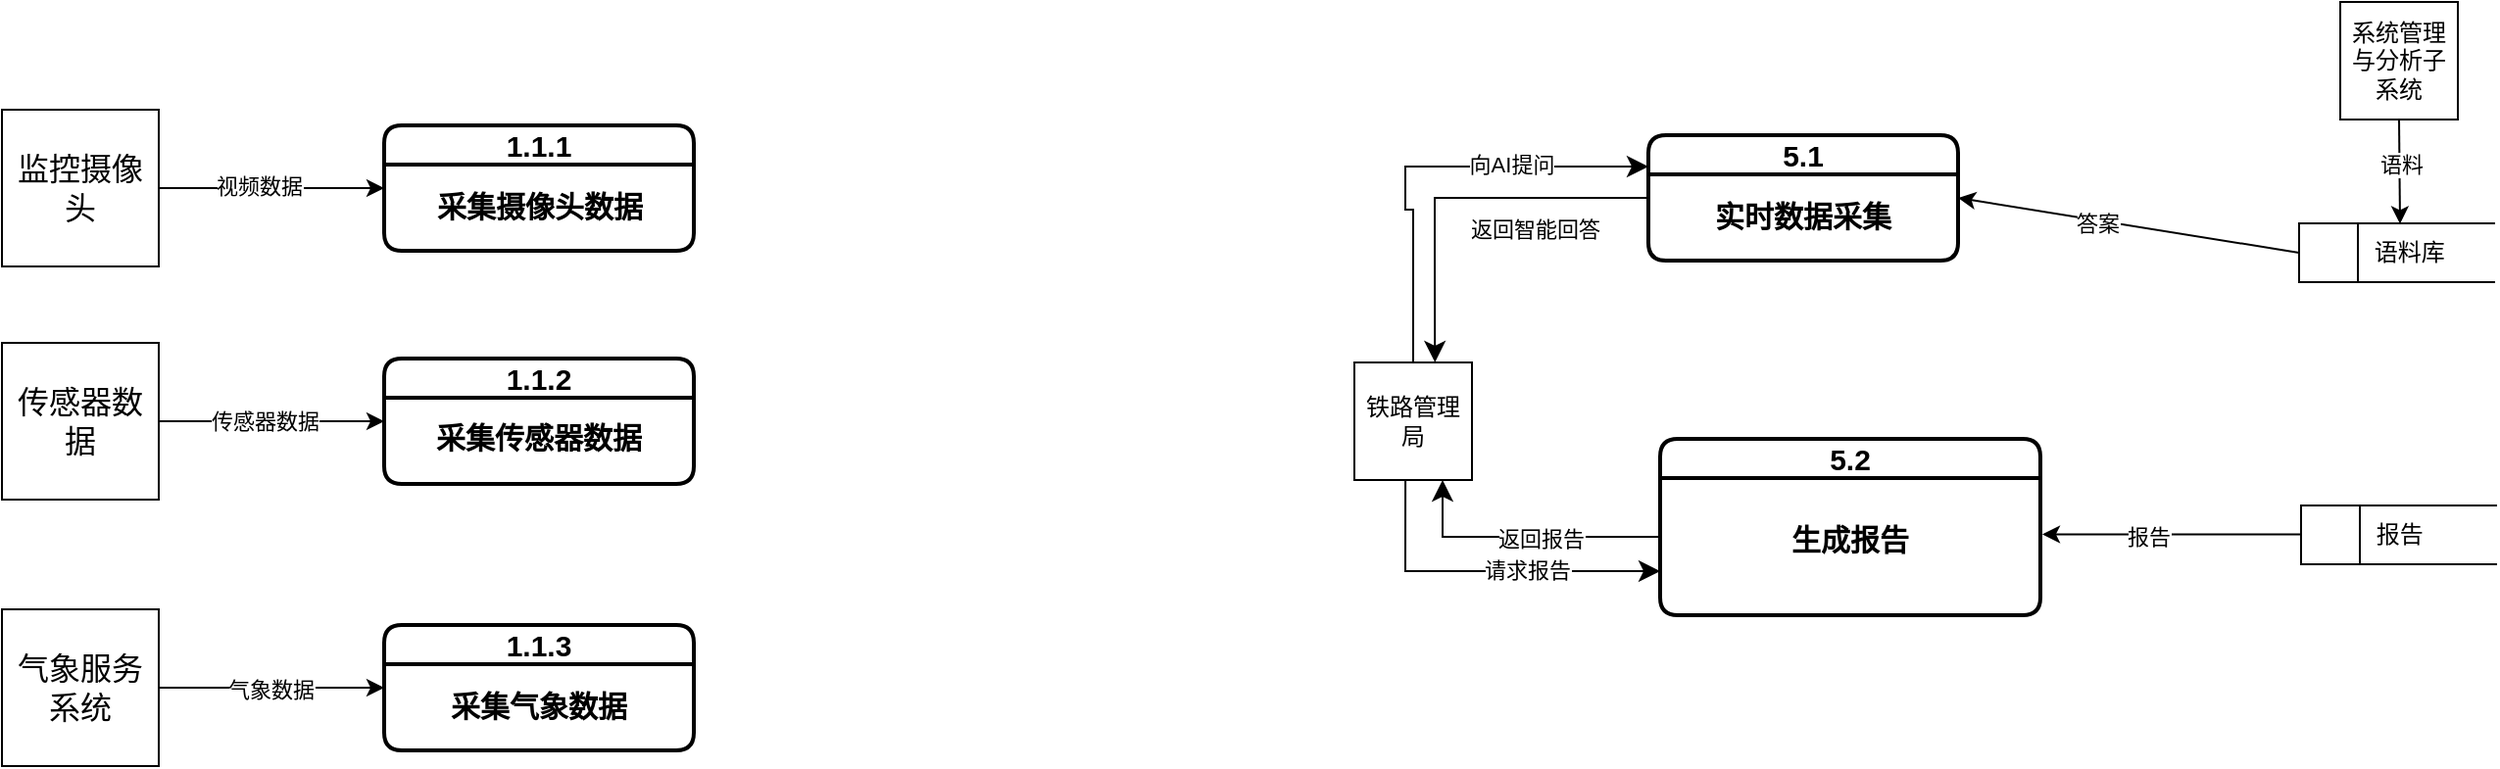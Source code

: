 <mxfile version="27.1.6">
  <diagram name="Page-1" id="2gd0ypYWgnyMLC7ytH66">
    <mxGraphModel dx="1641" dy="971" grid="0" gridSize="10" guides="1" tooltips="1" connect="1" arrows="1" fold="1" page="1" pageScale="1" pageWidth="2000" pageHeight="1200" math="0" shadow="0">
      <root>
        <mxCell id="0" />
        <mxCell id="1" parent="0" />
        <mxCell id="Zouj0tRTCZzd18_7H21M-1" value="5.1" style="swimlane;html=1;startSize=20;fontStyle=1;collapsible=0;horizontal=1;swimlaneLine=1;strokeWidth=2;swimlaneFillColor=#ffffff;whiteSpace=wrap;rounded=1;fontSize=15;" vertex="1" parent="1">
          <mxGeometry x="938" y="212" width="158" height="64" as="geometry" />
        </mxCell>
        <mxCell id="Zouj0tRTCZzd18_7H21M-2" value="实时数据采集" style="text;html=1;align=center;verticalAlign=middle;whiteSpace=wrap;rounded=0;fontSize=15;fontStyle=1" vertex="1" parent="Zouj0tRTCZzd18_7H21M-1">
          <mxGeometry x="28" y="26" width="102" height="30" as="geometry" />
        </mxCell>
        <mxCell id="Zouj0tRTCZzd18_7H21M-3" value="&amp;nbsp; &amp;nbsp; &amp;nbsp; &amp;nbsp; &amp;nbsp; 语料库" style="html=1;dashed=0;whiteSpace=wrap;shape=mxgraph.dfd.dataStoreID;align=left;spacingLeft=3;points=[[0,0],[0.5,0],[1,0],[0,0.5],[1,0.5],[0,1],[0.5,1],[1,1]];" vertex="1" parent="1">
          <mxGeometry x="1270" y="257" width="100" height="30" as="geometry" />
        </mxCell>
        <mxCell id="Zouj0tRTCZzd18_7H21M-4" value="铁路管理局" style="rounded=0;whiteSpace=wrap;html=1;" vertex="1" parent="1">
          <mxGeometry x="788" y="328" width="60" height="60" as="geometry" />
        </mxCell>
        <mxCell id="Zouj0tRTCZzd18_7H21M-5" value="5.2" style="swimlane;html=1;startSize=20;fontStyle=1;collapsible=0;horizontal=1;swimlaneLine=1;strokeWidth=2;swimlaneFillColor=#ffffff;whiteSpace=wrap;rounded=1;fontSize=15;" vertex="1" parent="1">
          <mxGeometry x="944" y="367" width="194" height="90" as="geometry" />
        </mxCell>
        <mxCell id="Zouj0tRTCZzd18_7H21M-6" value="生成报告" style="text;html=1;align=center;verticalAlign=middle;whiteSpace=wrap;rounded=0;fontSize=15;fontStyle=1" vertex="1" parent="Zouj0tRTCZzd18_7H21M-5">
          <mxGeometry x="52" y="36" width="90" height="30" as="geometry" />
        </mxCell>
        <mxCell id="Zouj0tRTCZzd18_7H21M-7" value="" style="edgeStyle=segmentEdgeStyle;endArrow=classic;html=1;curved=0;rounded=0;endSize=8;startSize=8;exitX=0.5;exitY=0;exitDx=0;exitDy=0;entryX=0;entryY=0.25;entryDx=0;entryDy=0;" edge="1" parent="1" source="Zouj0tRTCZzd18_7H21M-4" target="Zouj0tRTCZzd18_7H21M-1">
          <mxGeometry width="50" height="50" relative="1" as="geometry">
            <mxPoint x="896" y="355" as="sourcePoint" />
            <mxPoint x="946" y="305" as="targetPoint" />
            <Array as="points">
              <mxPoint x="814" y="250" />
            </Array>
          </mxGeometry>
        </mxCell>
        <mxCell id="Zouj0tRTCZzd18_7H21M-8" value="向AI提问" style="edgeLabel;html=1;align=center;verticalAlign=middle;resizable=0;points=[];" vertex="1" connectable="0" parent="Zouj0tRTCZzd18_7H21M-7">
          <mxGeometry x="0.381" y="1" relative="1" as="geometry">
            <mxPoint as="offset" />
          </mxGeometry>
        </mxCell>
        <mxCell id="Zouj0tRTCZzd18_7H21M-9" value="" style="edgeStyle=segmentEdgeStyle;endArrow=classic;html=1;curved=0;rounded=0;endSize=8;startSize=8;exitX=0;exitY=0.5;exitDx=0;exitDy=0;entryX=0.685;entryY=-0.001;entryDx=0;entryDy=0;entryPerimeter=0;" edge="1" parent="1" source="Zouj0tRTCZzd18_7H21M-1" target="Zouj0tRTCZzd18_7H21M-4">
          <mxGeometry width="50" height="50" relative="1" as="geometry">
            <mxPoint x="840" y="381" as="sourcePoint" />
            <mxPoint x="849" y="321" as="targetPoint" />
            <Array as="points">
              <mxPoint x="829" y="272" />
              <mxPoint x="829" y="321" />
            </Array>
          </mxGeometry>
        </mxCell>
        <mxCell id="Zouj0tRTCZzd18_7H21M-10" value="返回智能回答" style="edgeLabel;html=1;align=center;verticalAlign=middle;resizable=0;points=[];" vertex="1" connectable="0" parent="Zouj0tRTCZzd18_7H21M-9">
          <mxGeometry x="0.315" y="2" relative="1" as="geometry">
            <mxPoint x="49" y="-2" as="offset" />
          </mxGeometry>
        </mxCell>
        <mxCell id="Zouj0tRTCZzd18_7H21M-11" value="" style="endArrow=classic;html=1;rounded=0;exitX=0;exitY=0.5;exitDx=0;exitDy=0;entryX=1;entryY=0.5;entryDx=0;entryDy=0;" edge="1" parent="1" source="Zouj0tRTCZzd18_7H21M-3" target="Zouj0tRTCZzd18_7H21M-1">
          <mxGeometry width="50" height="50" relative="1" as="geometry">
            <mxPoint x="1067" y="473" as="sourcePoint" />
            <mxPoint x="1117" y="423" as="targetPoint" />
          </mxGeometry>
        </mxCell>
        <mxCell id="Zouj0tRTCZzd18_7H21M-12" value="答案" style="edgeLabel;html=1;align=center;verticalAlign=middle;resizable=0;points=[];" vertex="1" connectable="0" parent="Zouj0tRTCZzd18_7H21M-11">
          <mxGeometry x="0.182" y="1" relative="1" as="geometry">
            <mxPoint as="offset" />
          </mxGeometry>
        </mxCell>
        <mxCell id="Zouj0tRTCZzd18_7H21M-13" value="系统管理与分析子系统" style="rounded=0;whiteSpace=wrap;html=1;" vertex="1" parent="1">
          <mxGeometry x="1291" y="144" width="60" height="60" as="geometry" />
        </mxCell>
        <mxCell id="Zouj0tRTCZzd18_7H21M-14" value="" style="endArrow=classic;html=1;rounded=0;entryX=0.515;entryY=0.008;entryDx=0;entryDy=0;entryPerimeter=0;exitX=0.5;exitY=1;exitDx=0;exitDy=0;" edge="1" parent="1" source="Zouj0tRTCZzd18_7H21M-13" target="Zouj0tRTCZzd18_7H21M-3">
          <mxGeometry width="50" height="50" relative="1" as="geometry">
            <mxPoint x="1320" y="203" as="sourcePoint" />
            <mxPoint x="1321" y="256" as="targetPoint" />
          </mxGeometry>
        </mxCell>
        <mxCell id="Zouj0tRTCZzd18_7H21M-15" value="语料" style="edgeLabel;html=1;align=center;verticalAlign=middle;resizable=0;points=[];" vertex="1" connectable="0" parent="Zouj0tRTCZzd18_7H21M-14">
          <mxGeometry x="0.169" relative="1" as="geometry">
            <mxPoint y="-8" as="offset" />
          </mxGeometry>
        </mxCell>
        <mxCell id="Zouj0tRTCZzd18_7H21M-16" value="&amp;nbsp; &amp;nbsp; &amp;nbsp; &amp;nbsp; &amp;nbsp; 报告" style="html=1;dashed=0;whiteSpace=wrap;shape=mxgraph.dfd.dataStoreID;align=left;spacingLeft=3;points=[[0,0],[0.5,0],[1,0],[0,0.5],[1,0.5],[0,1],[0.5,1],[1,1]];" vertex="1" parent="1">
          <mxGeometry x="1271" y="401" width="100" height="30" as="geometry" />
        </mxCell>
        <mxCell id="Zouj0tRTCZzd18_7H21M-17" value="" style="edgeStyle=segmentEdgeStyle;endArrow=classic;html=1;curved=0;rounded=0;endSize=8;startSize=8;entryX=0.75;entryY=1;entryDx=0;entryDy=0;" edge="1" parent="1" target="Zouj0tRTCZzd18_7H21M-4">
          <mxGeometry width="50" height="50" relative="1" as="geometry">
            <mxPoint x="944" y="417" as="sourcePoint" />
            <mxPoint x="1074" y="339" as="targetPoint" />
            <Array as="points">
              <mxPoint x="944" y="417" />
              <mxPoint x="854" y="417" />
              <mxPoint x="833" y="416" />
            </Array>
          </mxGeometry>
        </mxCell>
        <mxCell id="Zouj0tRTCZzd18_7H21M-18" value="返回报告" style="edgeLabel;html=1;align=center;verticalAlign=middle;resizable=0;points=[];" vertex="1" connectable="0" parent="Zouj0tRTCZzd18_7H21M-17">
          <mxGeometry x="0.381" y="1" relative="1" as="geometry">
            <mxPoint x="35" as="offset" />
          </mxGeometry>
        </mxCell>
        <mxCell id="Zouj0tRTCZzd18_7H21M-19" value="" style="edgeStyle=segmentEdgeStyle;endArrow=classic;html=1;curved=0;rounded=0;endSize=8;startSize=8;entryX=0;entryY=0.75;entryDx=0;entryDy=0;exitX=0.434;exitY=1.005;exitDx=0;exitDy=0;exitPerimeter=0;" edge="1" parent="1" source="Zouj0tRTCZzd18_7H21M-4" target="Zouj0tRTCZzd18_7H21M-5">
          <mxGeometry width="50" height="50" relative="1" as="geometry">
            <mxPoint x="871" y="440" as="sourcePoint" />
            <mxPoint x="959" y="417" as="targetPoint" />
            <Array as="points">
              <mxPoint x="814" y="434" />
            </Array>
          </mxGeometry>
        </mxCell>
        <mxCell id="Zouj0tRTCZzd18_7H21M-20" value="请求报告" style="edgeLabel;html=1;align=center;verticalAlign=middle;resizable=0;points=[];" vertex="1" connectable="0" parent="Zouj0tRTCZzd18_7H21M-19">
          <mxGeometry x="0.315" y="2" relative="1" as="geometry">
            <mxPoint x="-8" y="1" as="offset" />
          </mxGeometry>
        </mxCell>
        <mxCell id="Zouj0tRTCZzd18_7H21M-21" value="" style="endArrow=classic;html=1;rounded=0;exitX=0;exitY=0.5;exitDx=0;exitDy=0;entryX=1;entryY=0.5;entryDx=0;entryDy=0;" edge="1" parent="1">
          <mxGeometry width="50" height="50" relative="1" as="geometry">
            <mxPoint x="1271" y="415.71" as="sourcePoint" />
            <mxPoint x="1139" y="415.71" as="targetPoint" />
          </mxGeometry>
        </mxCell>
        <mxCell id="Zouj0tRTCZzd18_7H21M-22" value="报告" style="edgeLabel;html=1;align=center;verticalAlign=middle;resizable=0;points=[];" vertex="1" connectable="0" parent="Zouj0tRTCZzd18_7H21M-21">
          <mxGeometry x="0.182" y="1" relative="1" as="geometry">
            <mxPoint as="offset" />
          </mxGeometry>
        </mxCell>
        <mxCell id="Zouj0tRTCZzd18_7H21M-33" style="edgeStyle=orthogonalEdgeStyle;rounded=0;orthogonalLoop=1;jettySize=auto;html=1;exitX=1;exitY=0.5;exitDx=0;exitDy=0;entryX=0;entryY=0.5;entryDx=0;entryDy=0;" edge="1" parent="1" source="Zouj0tRTCZzd18_7H21M-24" target="Zouj0tRTCZzd18_7H21M-29">
          <mxGeometry relative="1" as="geometry" />
        </mxCell>
        <mxCell id="Zouj0tRTCZzd18_7H21M-34" value="视频数据" style="edgeLabel;html=1;align=center;verticalAlign=middle;resizable=0;points=[];" vertex="1" connectable="0" parent="Zouj0tRTCZzd18_7H21M-33">
          <mxGeometry x="-0.107" y="1" relative="1" as="geometry">
            <mxPoint x="-1" as="offset" />
          </mxGeometry>
        </mxCell>
        <mxCell id="Zouj0tRTCZzd18_7H21M-24" value="监控摄像头" style="rounded=0;whiteSpace=wrap;html=1;fontSize=16;" vertex="1" parent="1">
          <mxGeometry x="98" y="199" width="80" height="80" as="geometry" />
        </mxCell>
        <mxCell id="Zouj0tRTCZzd18_7H21M-25" value="1.1.3" style="swimlane;html=1;startSize=20;fontStyle=1;collapsible=0;horizontal=1;swimlaneLine=1;strokeWidth=2;swimlaneFillColor=#ffffff;whiteSpace=wrap;rounded=1;fontSize=15;" vertex="1" parent="1">
          <mxGeometry x="293" y="462" width="158" height="64" as="geometry" />
        </mxCell>
        <mxCell id="Zouj0tRTCZzd18_7H21M-26" value="采集气象数据" style="text;html=1;align=center;verticalAlign=middle;whiteSpace=wrap;rounded=0;fontSize=15;fontStyle=1" vertex="1" parent="Zouj0tRTCZzd18_7H21M-25">
          <mxGeometry x="28" y="26" width="102" height="30" as="geometry" />
        </mxCell>
        <mxCell id="Zouj0tRTCZzd18_7H21M-27" value="1.1.2" style="swimlane;html=1;startSize=20;fontStyle=1;collapsible=0;horizontal=1;swimlaneLine=1;strokeWidth=2;swimlaneFillColor=#ffffff;whiteSpace=wrap;rounded=1;fontSize=15;" vertex="1" parent="1">
          <mxGeometry x="293" y="326" width="158" height="64" as="geometry" />
        </mxCell>
        <mxCell id="Zouj0tRTCZzd18_7H21M-28" value="采集传感器数据" style="text;html=1;align=center;verticalAlign=middle;whiteSpace=wrap;rounded=0;fontSize=15;fontStyle=1" vertex="1" parent="Zouj0tRTCZzd18_7H21M-27">
          <mxGeometry x="21" y="25" width="116" height="30" as="geometry" />
        </mxCell>
        <mxCell id="Zouj0tRTCZzd18_7H21M-29" value="1.1.1" style="swimlane;html=1;startSize=20;fontStyle=1;collapsible=0;horizontal=1;swimlaneLine=1;strokeWidth=2;swimlaneFillColor=#ffffff;whiteSpace=wrap;rounded=1;fontSize=15;" vertex="1" parent="1">
          <mxGeometry x="293" y="207" width="158" height="64" as="geometry" />
        </mxCell>
        <mxCell id="Zouj0tRTCZzd18_7H21M-30" value="采集摄像头数据" style="text;html=1;align=center;verticalAlign=middle;whiteSpace=wrap;rounded=0;fontSize=15;fontStyle=1" vertex="1" parent="Zouj0tRTCZzd18_7H21M-29">
          <mxGeometry x="23.5" y="26" width="111" height="30" as="geometry" />
        </mxCell>
        <mxCell id="Zouj0tRTCZzd18_7H21M-41" style="edgeStyle=orthogonalEdgeStyle;rounded=0;orthogonalLoop=1;jettySize=auto;html=1;exitX=1;exitY=0.5;exitDx=0;exitDy=0;entryX=0;entryY=0.5;entryDx=0;entryDy=0;" edge="1" parent="1" source="Zouj0tRTCZzd18_7H21M-35" target="Zouj0tRTCZzd18_7H21M-27">
          <mxGeometry relative="1" as="geometry" />
        </mxCell>
        <mxCell id="Zouj0tRTCZzd18_7H21M-42" value="传感器数据" style="edgeLabel;html=1;align=center;verticalAlign=middle;resizable=0;points=[];" vertex="1" connectable="0" parent="Zouj0tRTCZzd18_7H21M-41">
          <mxGeometry x="-0.154" y="3" relative="1" as="geometry">
            <mxPoint x="5" y="3" as="offset" />
          </mxGeometry>
        </mxCell>
        <mxCell id="Zouj0tRTCZzd18_7H21M-35" value="传感器数据" style="rounded=0;whiteSpace=wrap;html=1;fontSize=16;" vertex="1" parent="1">
          <mxGeometry x="98" y="318" width="80" height="80" as="geometry" />
        </mxCell>
        <mxCell id="Zouj0tRTCZzd18_7H21M-39" style="edgeStyle=orthogonalEdgeStyle;rounded=0;orthogonalLoop=1;jettySize=auto;html=1;exitX=1;exitY=0.5;exitDx=0;exitDy=0;entryX=0;entryY=0.5;entryDx=0;entryDy=0;" edge="1" parent="1" source="Zouj0tRTCZzd18_7H21M-36" target="Zouj0tRTCZzd18_7H21M-25">
          <mxGeometry relative="1" as="geometry" />
        </mxCell>
        <mxCell id="Zouj0tRTCZzd18_7H21M-40" value="气象数据" style="edgeLabel;html=1;align=center;verticalAlign=middle;resizable=0;points=[];" vertex="1" connectable="0" parent="Zouj0tRTCZzd18_7H21M-39">
          <mxGeometry x="0.009" y="-1" relative="1" as="geometry">
            <mxPoint x="-1" as="offset" />
          </mxGeometry>
        </mxCell>
        <mxCell id="Zouj0tRTCZzd18_7H21M-36" value="气象服务系统" style="rounded=0;whiteSpace=wrap;html=1;fontSize=16;" vertex="1" parent="1">
          <mxGeometry x="98" y="454" width="80" height="80" as="geometry" />
        </mxCell>
      </root>
    </mxGraphModel>
  </diagram>
</mxfile>
